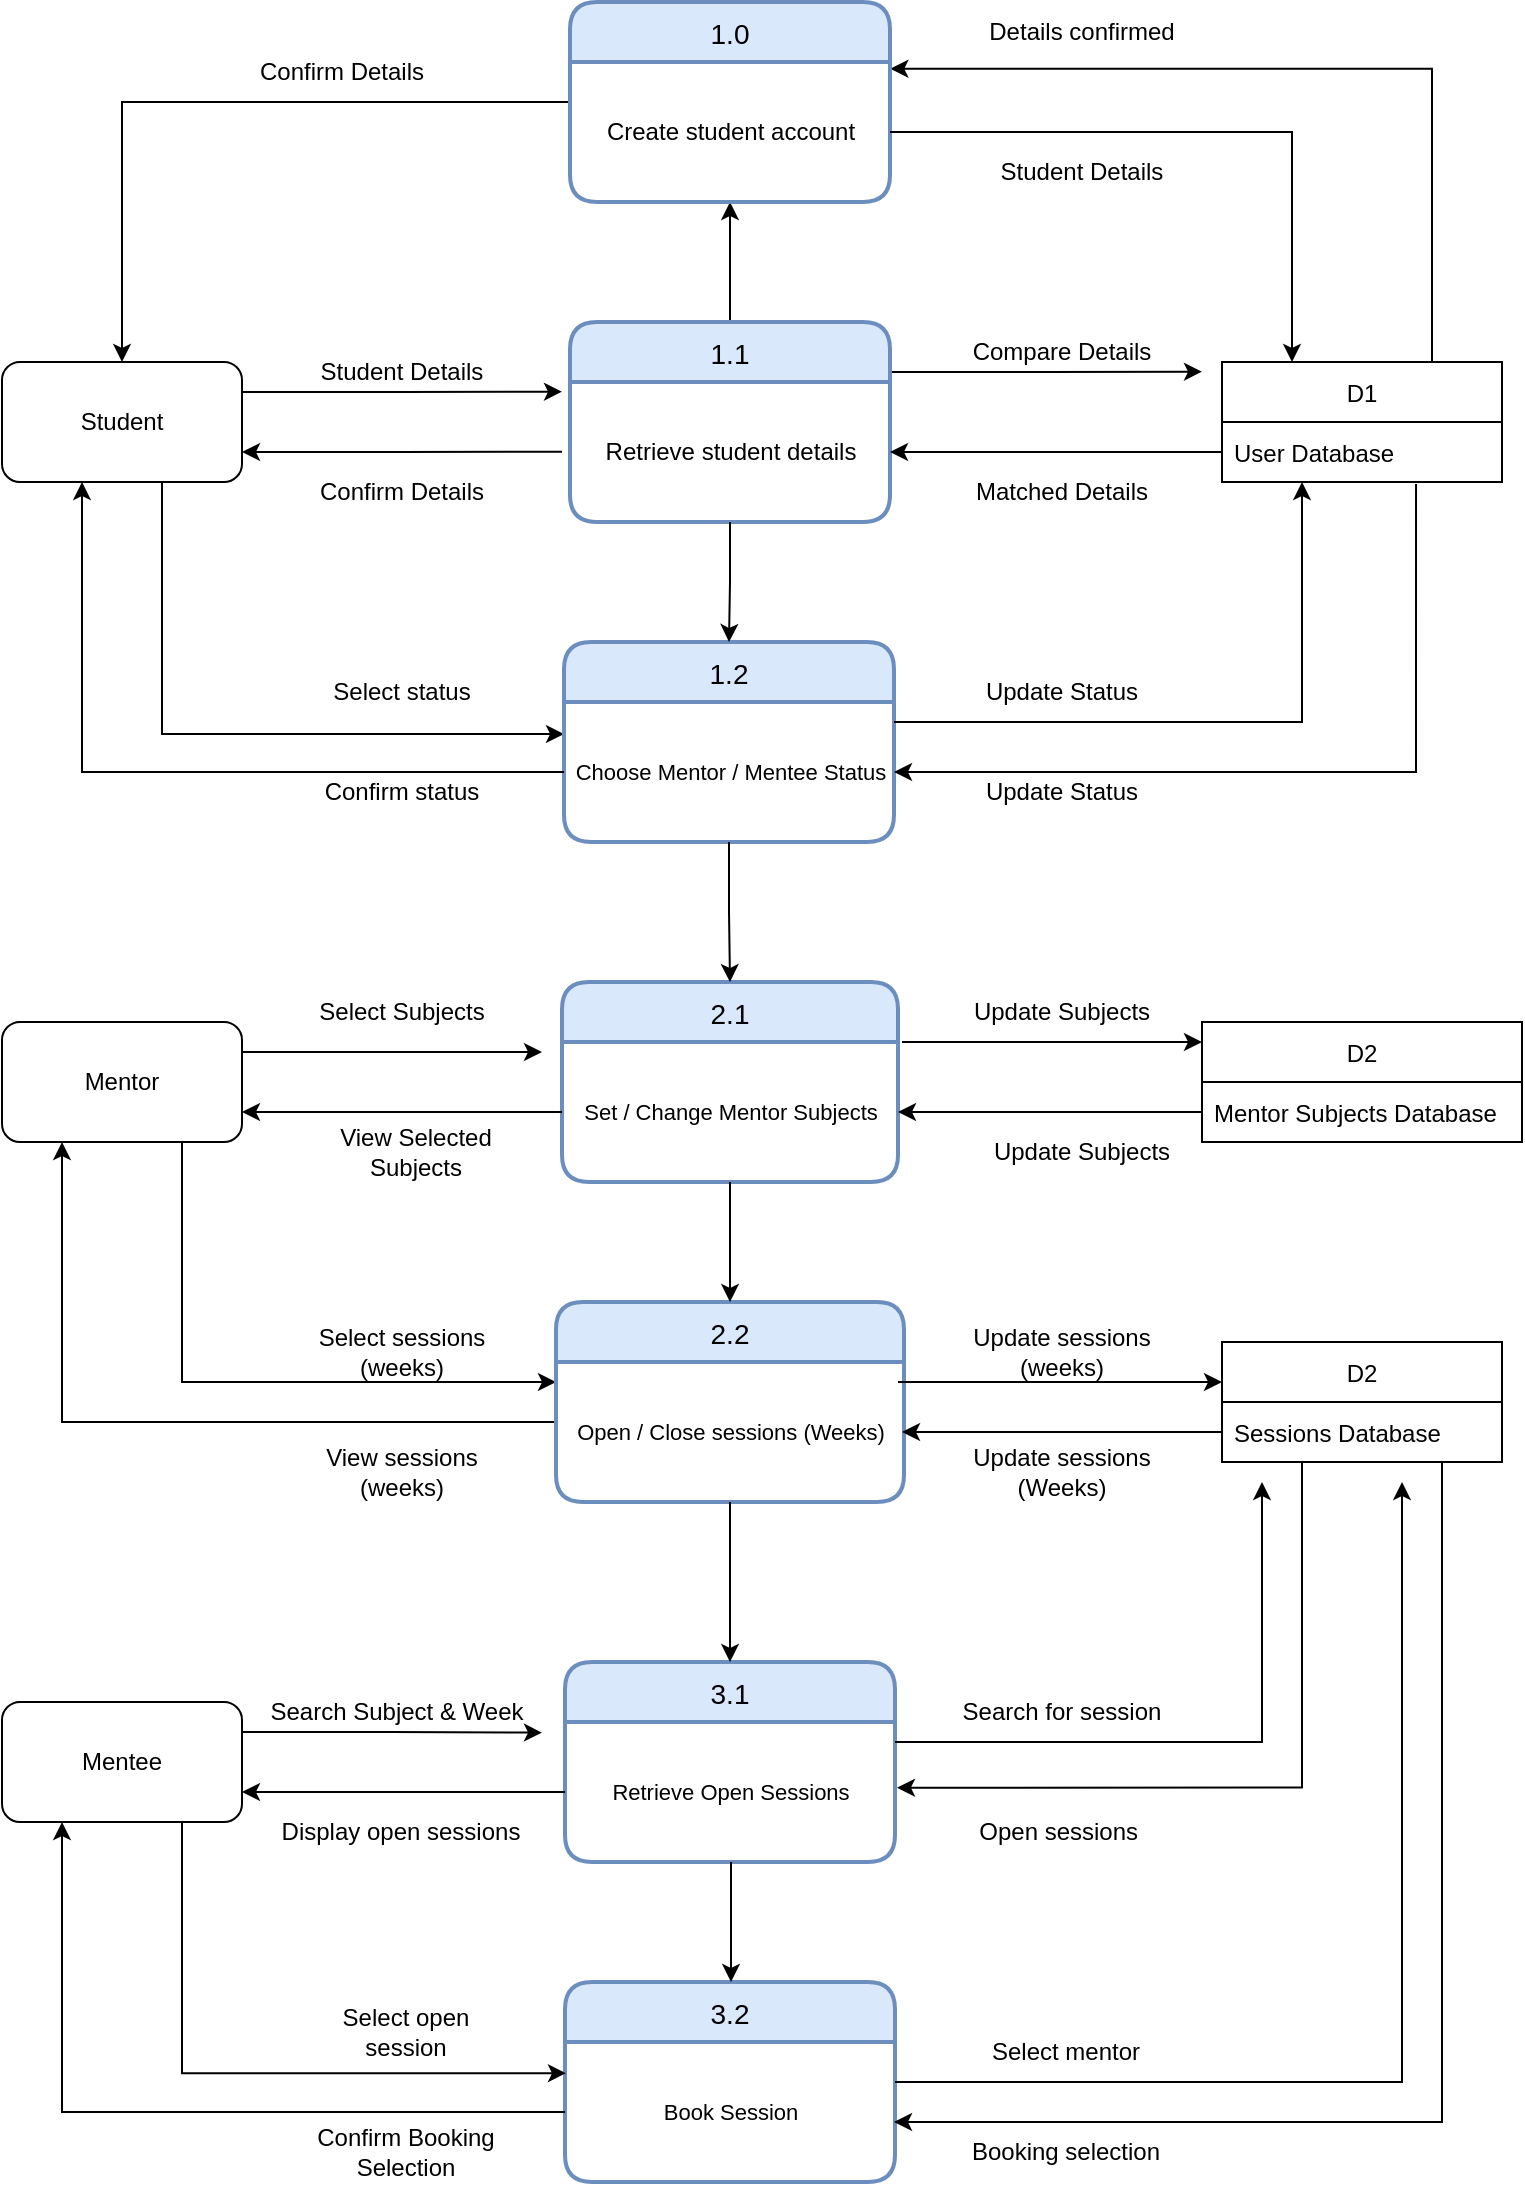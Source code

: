 <mxfile version="20.8.16" type="device"><diagram id="0lUCq-d0uasWBDPMCD7H" name="Page-1"><mxGraphModel dx="2074" dy="2374" grid="1" gridSize="10" guides="1" tooltips="1" connect="1" arrows="1" fold="1" page="1" pageScale="1" pageWidth="827" pageHeight="1169" math="0" shadow="0"><root><mxCell id="0"/><mxCell id="1" parent="0"/><mxCell id="-FQx81BhShUdD3TucsOS-20" style="edgeStyle=orthogonalEdgeStyle;rounded=0;orthogonalLoop=1;jettySize=auto;html=1;exitX=1;exitY=0.25;exitDx=0;exitDy=0;startArrow=none;startFill=0;endArrow=classic;endFill=1;" parent="1" source="-FQx81BhShUdD3TucsOS-1" edge="1"><mxGeometry relative="1" as="geometry"><mxPoint x="650" y="174.833" as="targetPoint"/></mxGeometry></mxCell><mxCell id="-FQx81BhShUdD3TucsOS-29" style="edgeStyle=orthogonalEdgeStyle;rounded=0;orthogonalLoop=1;jettySize=auto;html=1;entryX=0.5;entryY=1;entryDx=0;entryDy=0;startArrow=none;startFill=0;endArrow=classic;endFill=1;" parent="1" source="-FQx81BhShUdD3TucsOS-1" target="-FQx81BhShUdD3TucsOS-21" edge="1"><mxGeometry relative="1" as="geometry"/></mxCell><mxCell id="-FQx81BhShUdD3TucsOS-1" value="1.1" style="swimlane;childLayout=stackLayout;horizontal=1;startSize=30;horizontalStack=0;rounded=1;fontSize=14;fontStyle=0;strokeWidth=2;resizeParent=0;resizeLast=1;shadow=0;dashed=0;align=center;fillColor=#dae8fc;strokeColor=#6c8ebf;" parent="1" vertex="1"><mxGeometry x="334" y="150" width="160" height="100" as="geometry"/></mxCell><mxCell id="-FQx81BhShUdD3TucsOS-10" value="Retrieve student details" style="text;html=1;align=center;verticalAlign=middle;resizable=0;points=[];autosize=1;strokeColor=none;fillColor=none;" parent="-FQx81BhShUdD3TucsOS-1" vertex="1"><mxGeometry y="30" width="160" height="70" as="geometry"/></mxCell><mxCell id="-FQx81BhShUdD3TucsOS-14" style="edgeStyle=orthogonalEdgeStyle;rounded=0;orthogonalLoop=1;jettySize=auto;html=1;exitX=1;exitY=0.25;exitDx=0;exitDy=0;" parent="1" source="-FQx81BhShUdD3TucsOS-3" edge="1"><mxGeometry relative="1" as="geometry"><mxPoint x="330" y="184.833" as="targetPoint"/></mxGeometry></mxCell><mxCell id="-FQx81BhShUdD3TucsOS-16" style="edgeStyle=orthogonalEdgeStyle;rounded=0;orthogonalLoop=1;jettySize=auto;html=1;exitX=1;exitY=0.75;exitDx=0;exitDy=0;entryX=1;entryY=0.75;entryDx=0;entryDy=0;" parent="1" source="-FQx81BhShUdD3TucsOS-3" target="-FQx81BhShUdD3TucsOS-3" edge="1"><mxGeometry relative="1" as="geometry"><mxPoint x="330" y="214.833" as="targetPoint"/></mxGeometry></mxCell><mxCell id="-FQx81BhShUdD3TucsOS-17" style="edgeStyle=orthogonalEdgeStyle;rounded=0;orthogonalLoop=1;jettySize=auto;html=1;exitX=1;exitY=0.75;exitDx=0;exitDy=0;startArrow=classic;startFill=1;endArrow=none;endFill=0;" parent="1" source="-FQx81BhShUdD3TucsOS-3" edge="1"><mxGeometry relative="1" as="geometry"><mxPoint x="330" y="214.833" as="targetPoint"/></mxGeometry></mxCell><mxCell id="hXpou-gMVK0SsiJ1Vv---1" style="edgeStyle=orthogonalEdgeStyle;rounded=0;orthogonalLoop=1;jettySize=auto;html=1;exitX=0.85;exitY=1;exitDx=0;exitDy=0;entryX=0;entryY=0.229;entryDx=0;entryDy=0;entryPerimeter=0;exitPerimeter=0;" parent="1" source="-FQx81BhShUdD3TucsOS-3" target="-FQx81BhShUdD3TucsOS-39" edge="1"><mxGeometry relative="1" as="geometry"><Array as="points"><mxPoint x="130" y="230"/><mxPoint x="130" y="356"/></Array></mxGeometry></mxCell><mxCell id="-FQx81BhShUdD3TucsOS-3" value="Student" style="rounded=1;whiteSpace=wrap;html=1;" parent="1" vertex="1"><mxGeometry x="50" y="170" width="120" height="60" as="geometry"/></mxCell><mxCell id="-FQx81BhShUdD3TucsOS-37" style="edgeStyle=orthogonalEdgeStyle;rounded=0;orthogonalLoop=1;jettySize=auto;html=1;exitX=0.75;exitY=0;exitDx=0;exitDy=0;entryX=1.001;entryY=0.048;entryDx=0;entryDy=0;entryPerimeter=0;startArrow=none;startFill=0;endArrow=classic;endFill=1;" parent="1" source="-FQx81BhShUdD3TucsOS-6" target="-FQx81BhShUdD3TucsOS-31" edge="1"><mxGeometry relative="1" as="geometry"/></mxCell><mxCell id="-FQx81BhShUdD3TucsOS-6" value="D1" style="swimlane;fontStyle=0;childLayout=stackLayout;horizontal=1;startSize=30;horizontalStack=0;resizeParent=1;resizeParentMax=0;resizeLast=0;collapsible=1;marginBottom=0;" parent="1" vertex="1"><mxGeometry x="660" y="170" width="140" height="60" as="geometry"/></mxCell><mxCell id="-FQx81BhShUdD3TucsOS-7" value="User Database" style="text;strokeColor=none;fillColor=none;align=left;verticalAlign=middle;spacingLeft=4;spacingRight=4;overflow=hidden;points=[[0,0.5],[1,0.5]];portConstraint=eastwest;rotatable=0;" parent="-FQx81BhShUdD3TucsOS-6" vertex="1"><mxGeometry y="30" width="140" height="30" as="geometry"/></mxCell><mxCell id="-FQx81BhShUdD3TucsOS-11" value="1.2" style="swimlane;childLayout=stackLayout;horizontal=1;startSize=30;horizontalStack=0;rounded=1;fontSize=14;fontStyle=0;strokeWidth=2;resizeParent=0;resizeLast=1;shadow=0;dashed=0;align=center;fillColor=#dae8fc;strokeColor=#6c8ebf;" parent="1" vertex="1"><mxGeometry x="331" y="310" width="165" height="100" as="geometry"/></mxCell><mxCell id="-FQx81BhShUdD3TucsOS-39" value="&lt;font style=&quot;font-size: 11px&quot;&gt;Choose Mentor / Mentee Status&lt;/font&gt;" style="text;html=1;align=center;verticalAlign=middle;resizable=0;points=[];autosize=1;strokeColor=none;fillColor=none;" parent="-FQx81BhShUdD3TucsOS-11" vertex="1"><mxGeometry y="30" width="165" height="70" as="geometry"/></mxCell><mxCell id="-FQx81BhShUdD3TucsOS-12" value="D2" style="swimlane;fontStyle=0;childLayout=stackLayout;horizontal=1;startSize=30;horizontalStack=0;resizeParent=1;resizeParentMax=0;resizeLast=0;collapsible=1;marginBottom=0;" parent="1" vertex="1"><mxGeometry x="660" y="660" width="140" height="60" as="geometry"/></mxCell><mxCell id="-FQx81BhShUdD3TucsOS-13" value="Sessions Database" style="text;strokeColor=none;fillColor=none;align=left;verticalAlign=middle;spacingLeft=4;spacingRight=4;overflow=hidden;points=[[0,0.5],[1,0.5]];portConstraint=eastwest;rotatable=0;" parent="-FQx81BhShUdD3TucsOS-12" vertex="1"><mxGeometry y="30" width="140" height="30" as="geometry"/></mxCell><mxCell id="-FQx81BhShUdD3TucsOS-32" style="edgeStyle=orthogonalEdgeStyle;rounded=0;orthogonalLoop=1;jettySize=auto;html=1;exitX=0;exitY=0.5;exitDx=0;exitDy=0;startArrow=none;startFill=0;endArrow=classic;endFill=1;" parent="1" source="-FQx81BhShUdD3TucsOS-21" target="-FQx81BhShUdD3TucsOS-3" edge="1"><mxGeometry relative="1" as="geometry"/></mxCell><mxCell id="-FQx81BhShUdD3TucsOS-21" value="1.0" style="swimlane;childLayout=stackLayout;horizontal=1;startSize=30;horizontalStack=0;rounded=1;fontSize=14;fontStyle=0;strokeWidth=2;resizeParent=0;resizeLast=1;shadow=0;dashed=0;align=center;fillColor=#dae8fc;strokeColor=#6c8ebf;" parent="1" vertex="1"><mxGeometry x="334" y="-10" width="160" height="100" as="geometry"/></mxCell><mxCell id="-FQx81BhShUdD3TucsOS-31" value="Create student account" style="text;html=1;align=center;verticalAlign=middle;resizable=0;points=[];autosize=1;strokeColor=none;fillColor=none;" parent="-FQx81BhShUdD3TucsOS-21" vertex="1"><mxGeometry y="30" width="160" height="70" as="geometry"/></mxCell><mxCell id="-FQx81BhShUdD3TucsOS-22" value="Student Details" style="text;html=1;strokeColor=none;fillColor=none;align=center;verticalAlign=middle;whiteSpace=wrap;rounded=0;" parent="1" vertex="1"><mxGeometry x="200" y="160" width="100" height="30" as="geometry"/></mxCell><mxCell id="-FQx81BhShUdD3TucsOS-23" value="Confirm Details" style="text;html=1;strokeColor=none;fillColor=none;align=center;verticalAlign=middle;whiteSpace=wrap;rounded=0;" parent="1" vertex="1"><mxGeometry x="200" y="220" width="100" height="30" as="geometry"/></mxCell><mxCell id="-FQx81BhShUdD3TucsOS-26" style="edgeStyle=orthogonalEdgeStyle;rounded=0;orthogonalLoop=1;jettySize=auto;html=1;exitX=0;exitY=0.5;exitDx=0;exitDy=0;startArrow=none;startFill=0;endArrow=classic;endFill=1;" parent="1" source="-FQx81BhShUdD3TucsOS-7" target="-FQx81BhShUdD3TucsOS-10" edge="1"><mxGeometry relative="1" as="geometry"/></mxCell><mxCell id="-FQx81BhShUdD3TucsOS-27" value="Compare Details" style="text;html=1;strokeColor=none;fillColor=none;align=center;verticalAlign=middle;whiteSpace=wrap;rounded=0;" parent="1" vertex="1"><mxGeometry x="530" y="150" width="100" height="30" as="geometry"/></mxCell><mxCell id="-FQx81BhShUdD3TucsOS-28" value="Matched Details" style="text;html=1;strokeColor=none;fillColor=none;align=center;verticalAlign=middle;whiteSpace=wrap;rounded=0;" parent="1" vertex="1"><mxGeometry x="530" y="220" width="100" height="30" as="geometry"/></mxCell><mxCell id="-FQx81BhShUdD3TucsOS-30" style="edgeStyle=orthogonalEdgeStyle;rounded=0;orthogonalLoop=1;jettySize=auto;html=1;startArrow=none;startFill=0;endArrow=classic;endFill=1;" parent="1" source="-FQx81BhShUdD3TucsOS-10" target="-FQx81BhShUdD3TucsOS-11" edge="1"><mxGeometry relative="1" as="geometry"/></mxCell><mxCell id="-FQx81BhShUdD3TucsOS-33" value="Confirm Details" style="text;html=1;strokeColor=none;fillColor=none;align=center;verticalAlign=middle;whiteSpace=wrap;rounded=0;" parent="1" vertex="1"><mxGeometry x="170" y="10" width="100" height="30" as="geometry"/></mxCell><mxCell id="-FQx81BhShUdD3TucsOS-34" style="edgeStyle=orthogonalEdgeStyle;rounded=0;orthogonalLoop=1;jettySize=auto;html=1;entryX=0.25;entryY=0;entryDx=0;entryDy=0;startArrow=none;startFill=0;endArrow=classic;endFill=1;" parent="1" source="-FQx81BhShUdD3TucsOS-31" target="-FQx81BhShUdD3TucsOS-6" edge="1"><mxGeometry relative="1" as="geometry"/></mxCell><mxCell id="-FQx81BhShUdD3TucsOS-36" value="Student Details" style="text;html=1;strokeColor=none;fillColor=none;align=center;verticalAlign=middle;whiteSpace=wrap;rounded=0;" parent="1" vertex="1"><mxGeometry x="540" y="60" width="100" height="30" as="geometry"/></mxCell><mxCell id="-FQx81BhShUdD3TucsOS-38" value="Details confirmed" style="text;html=1;strokeColor=none;fillColor=none;align=center;verticalAlign=middle;whiteSpace=wrap;rounded=0;" parent="1" vertex="1"><mxGeometry x="540" y="-10" width="100" height="30" as="geometry"/></mxCell><mxCell id="hXpou-gMVK0SsiJ1Vv---2" style="edgeStyle=orthogonalEdgeStyle;rounded=0;orthogonalLoop=1;jettySize=auto;html=1;" parent="1" source="-FQx81BhShUdD3TucsOS-39" target="-FQx81BhShUdD3TucsOS-3" edge="1"><mxGeometry relative="1" as="geometry"><Array as="points"><mxPoint x="90" y="375"/></Array></mxGeometry></mxCell><mxCell id="hXpou-gMVK0SsiJ1Vv---7" style="rounded=0;orthogonalLoop=1;jettySize=auto;html=1;startArrow=none;startFill=0;endArrow=classic;endFill=1;edgeStyle=elbowEdgeStyle;" parent="1" target="-FQx81BhShUdD3TucsOS-7" edge="1"><mxGeometry relative="1" as="geometry"><mxPoint x="652" y="350" as="targetPoint"/><mxPoint x="496" y="350" as="sourcePoint"/><Array as="points"><mxPoint x="700" y="280"/></Array></mxGeometry></mxCell><mxCell id="hXpou-gMVK0SsiJ1Vv---8" style="edgeStyle=elbowEdgeStyle;rounded=0;orthogonalLoop=1;jettySize=auto;html=1;exitX=0.693;exitY=1.033;exitDx=0;exitDy=0;exitPerimeter=0;" parent="1" source="-FQx81BhShUdD3TucsOS-7" target="-FQx81BhShUdD3TucsOS-39" edge="1"><mxGeometry relative="1" as="geometry"><mxPoint x="640" y="375" as="sourcePoint"/><Array as="points"><mxPoint x="757" y="300"/></Array></mxGeometry></mxCell><mxCell id="hXpou-gMVK0SsiJ1Vv---9" value="Select status" style="text;html=1;strokeColor=none;fillColor=none;align=center;verticalAlign=middle;whiteSpace=wrap;rounded=0;" parent="1" vertex="1"><mxGeometry x="200" y="320" width="100" height="30" as="geometry"/></mxCell><mxCell id="hXpou-gMVK0SsiJ1Vv---10" value="Update Status" style="text;html=1;strokeColor=none;fillColor=none;align=center;verticalAlign=middle;whiteSpace=wrap;rounded=0;" parent="1" vertex="1"><mxGeometry x="530" y="320" width="100" height="30" as="geometry"/></mxCell><mxCell id="hXpou-gMVK0SsiJ1Vv---11" value="Update Status" style="text;html=1;strokeColor=none;fillColor=none;align=center;verticalAlign=middle;whiteSpace=wrap;rounded=0;" parent="1" vertex="1"><mxGeometry x="530" y="370" width="100" height="30" as="geometry"/></mxCell><mxCell id="hXpou-gMVK0SsiJ1Vv---12" value="Confirm status" style="text;html=1;strokeColor=none;fillColor=none;align=center;verticalAlign=middle;whiteSpace=wrap;rounded=0;" parent="1" vertex="1"><mxGeometry x="200" y="370" width="100" height="30" as="geometry"/></mxCell><mxCell id="hXpou-gMVK0SsiJ1Vv---15" value="3.2" style="swimlane;childLayout=stackLayout;horizontal=1;startSize=30;horizontalStack=0;rounded=1;fontSize=14;fontStyle=0;strokeWidth=2;resizeParent=0;resizeLast=1;shadow=0;dashed=0;align=center;fillColor=#dae8fc;strokeColor=#6c8ebf;" parent="1" vertex="1"><mxGeometry x="331.5" y="980" width="165" height="100" as="geometry"/></mxCell><mxCell id="hXpou-gMVK0SsiJ1Vv---16" value="&lt;font style=&quot;font-size: 11px&quot;&gt;Book Session&lt;/font&gt;" style="text;html=1;align=center;verticalAlign=middle;resizable=0;points=[];autosize=1;strokeColor=none;fillColor=none;" parent="hXpou-gMVK0SsiJ1Vv---15" vertex="1"><mxGeometry y="30" width="165" height="70" as="geometry"/></mxCell><mxCell id="hXpou-gMVK0SsiJ1Vv---24" value="Select open session" style="text;html=1;strokeColor=none;fillColor=none;align=center;verticalAlign=middle;whiteSpace=wrap;rounded=0;" parent="1" vertex="1"><mxGeometry x="202" y="990" width="100" height="30" as="geometry"/></mxCell><mxCell id="hXpou-gMVK0SsiJ1Vv---26" value="3.1" style="swimlane;childLayout=stackLayout;horizontal=1;startSize=30;horizontalStack=0;rounded=1;fontSize=14;fontStyle=0;strokeWidth=2;resizeParent=0;resizeLast=1;shadow=0;dashed=0;align=center;fillColor=#dae8fc;strokeColor=#6c8ebf;" parent="1" vertex="1"><mxGeometry x="331.5" y="820" width="165" height="100" as="geometry"/></mxCell><mxCell id="hXpou-gMVK0SsiJ1Vv---27" value="&lt;font style=&quot;font-size: 11px&quot;&gt;Retrieve Open Sessions&lt;/font&gt;" style="text;html=1;align=center;verticalAlign=middle;resizable=0;points=[];autosize=1;strokeColor=none;fillColor=none;" parent="hXpou-gMVK0SsiJ1Vv---26" vertex="1"><mxGeometry y="30" width="165" height="70" as="geometry"/></mxCell><mxCell id="hXpou-gMVK0SsiJ1Vv---30" style="edgeStyle=none;rounded=0;orthogonalLoop=1;jettySize=auto;html=1;entryX=0.5;entryY=0;entryDx=0;entryDy=0;fontSize=11;" parent="1" edge="1"><mxGeometry relative="1" as="geometry"><mxPoint x="414.5" y="920" as="sourcePoint"/><mxPoint x="414.5" y="980" as="targetPoint"/></mxGeometry></mxCell><mxCell id="hXpou-gMVK0SsiJ1Vv---33" value="Select mentor" style="text;html=1;strokeColor=none;fillColor=none;align=center;verticalAlign=middle;whiteSpace=wrap;rounded=0;" parent="1" vertex="1"><mxGeometry x="532" y="1000" width="100" height="30" as="geometry"/></mxCell><mxCell id="hXpou-gMVK0SsiJ1Vv---34" value="Search for session" style="text;html=1;strokeColor=none;fillColor=none;align=center;verticalAlign=middle;whiteSpace=wrap;rounded=0;" parent="1" vertex="1"><mxGeometry x="525" y="830" width="110" height="30" as="geometry"/></mxCell><mxCell id="hXpou-gMVK0SsiJ1Vv---35" value="Search Subject &amp;amp; Week" style="text;html=1;strokeColor=none;fillColor=none;align=center;verticalAlign=middle;whiteSpace=wrap;rounded=0;" parent="1" vertex="1"><mxGeometry x="170" y="830" width="155" height="30" as="geometry"/></mxCell><mxCell id="hXpou-gMVK0SsiJ1Vv---39" value="Booking selection" style="text;html=1;strokeColor=none;fillColor=none;align=center;verticalAlign=middle;whiteSpace=wrap;rounded=0;" parent="1" vertex="1"><mxGeometry x="532" y="1050" width="100" height="30" as="geometry"/></mxCell><mxCell id="hXpou-gMVK0SsiJ1Vv---41" value="Confirm Booking Selection" style="text;html=1;strokeColor=none;fillColor=none;align=center;verticalAlign=middle;whiteSpace=wrap;rounded=0;" parent="1" vertex="1"><mxGeometry x="202" y="1050" width="100" height="30" as="geometry"/></mxCell><mxCell id="X5fnYskuT6VYiNt9A9vT-10" style="edgeStyle=orthogonalEdgeStyle;rounded=0;orthogonalLoop=1;jettySize=auto;html=1;exitX=1;exitY=0.25;exitDx=0;exitDy=0;" edge="1" parent="1" source="X5fnYskuT6VYiNt9A9vT-3"><mxGeometry relative="1" as="geometry"><mxPoint x="320" y="515" as="targetPoint"/></mxGeometry></mxCell><mxCell id="X5fnYskuT6VYiNt9A9vT-22" style="edgeStyle=orthogonalEdgeStyle;rounded=0;orthogonalLoop=1;jettySize=auto;html=1;exitX=0.75;exitY=1;exitDx=0;exitDy=0;" edge="1" parent="1" source="X5fnYskuT6VYiNt9A9vT-3" target="X5fnYskuT6VYiNt9A9vT-21"><mxGeometry relative="1" as="geometry"><Array as="points"><mxPoint x="140" y="680"/></Array></mxGeometry></mxCell><mxCell id="X5fnYskuT6VYiNt9A9vT-3" value="Mentor" style="rounded=1;whiteSpace=wrap;html=1;" vertex="1" parent="1"><mxGeometry x="50" y="500" width="120" height="60" as="geometry"/></mxCell><mxCell id="X5fnYskuT6VYiNt9A9vT-4" value="2.1" style="swimlane;childLayout=stackLayout;horizontal=1;startSize=30;horizontalStack=0;rounded=1;fontSize=14;fontStyle=0;strokeWidth=2;resizeParent=0;resizeLast=1;shadow=0;dashed=0;align=center;fillColor=#dae8fc;strokeColor=#6c8ebf;" vertex="1" parent="1"><mxGeometry x="330" y="480" width="168" height="100" as="geometry"/></mxCell><mxCell id="X5fnYskuT6VYiNt9A9vT-5" value="&lt;font style=&quot;font-size: 11px&quot;&gt;Set / Change Mentor Subjects&lt;/font&gt;" style="text;html=1;align=center;verticalAlign=middle;resizable=0;points=[];autosize=1;strokeColor=none;fillColor=none;" vertex="1" parent="X5fnYskuT6VYiNt9A9vT-4"><mxGeometry y="30" width="168" height="70" as="geometry"/></mxCell><mxCell id="X5fnYskuT6VYiNt9A9vT-6" style="edgeStyle=orthogonalEdgeStyle;rounded=0;orthogonalLoop=1;jettySize=auto;html=1;entryX=0.5;entryY=0;entryDx=0;entryDy=0;" edge="1" parent="1" source="-FQx81BhShUdD3TucsOS-39" target="X5fnYskuT6VYiNt9A9vT-4"><mxGeometry relative="1" as="geometry"/></mxCell><mxCell id="X5fnYskuT6VYiNt9A9vT-7" value="D2" style="swimlane;fontStyle=0;childLayout=stackLayout;horizontal=1;startSize=30;horizontalStack=0;resizeParent=1;resizeParentMax=0;resizeLast=0;collapsible=1;marginBottom=0;" vertex="1" parent="1"><mxGeometry x="650" y="500" width="160" height="60" as="geometry"/></mxCell><mxCell id="X5fnYskuT6VYiNt9A9vT-8" value="Mentor Subjects Database" style="text;strokeColor=none;fillColor=none;align=left;verticalAlign=middle;spacingLeft=4;spacingRight=4;overflow=hidden;points=[[0,0.5],[1,0.5]];portConstraint=eastwest;rotatable=0;" vertex="1" parent="X5fnYskuT6VYiNt9A9vT-7"><mxGeometry y="30" width="160" height="30" as="geometry"/></mxCell><mxCell id="X5fnYskuT6VYiNt9A9vT-13" style="edgeStyle=orthogonalEdgeStyle;rounded=0;orthogonalLoop=1;jettySize=auto;html=1;entryX=1;entryY=0.75;entryDx=0;entryDy=0;" edge="1" parent="1" source="X5fnYskuT6VYiNt9A9vT-5" target="X5fnYskuT6VYiNt9A9vT-3"><mxGeometry relative="1" as="geometry"/></mxCell><mxCell id="X5fnYskuT6VYiNt9A9vT-14" value="Select Subjects" style="text;html=1;strokeColor=none;fillColor=none;align=center;verticalAlign=middle;whiteSpace=wrap;rounded=0;" vertex="1" parent="1"><mxGeometry x="200" y="480" width="100" height="30" as="geometry"/></mxCell><mxCell id="X5fnYskuT6VYiNt9A9vT-15" value="View Selected Subjects" style="text;html=1;strokeColor=none;fillColor=none;align=center;verticalAlign=middle;whiteSpace=wrap;rounded=0;" vertex="1" parent="1"><mxGeometry x="206.5" y="550" width="100" height="30" as="geometry"/></mxCell><mxCell id="X5fnYskuT6VYiNt9A9vT-16" style="edgeStyle=orthogonalEdgeStyle;rounded=0;orthogonalLoop=1;jettySize=auto;html=1;" edge="1" parent="1" source="X5fnYskuT6VYiNt9A9vT-8" target="X5fnYskuT6VYiNt9A9vT-5"><mxGeometry relative="1" as="geometry"/></mxCell><mxCell id="X5fnYskuT6VYiNt9A9vT-17" style="edgeStyle=orthogonalEdgeStyle;rounded=0;orthogonalLoop=1;jettySize=auto;html=1;exitX=1;exitY=0.25;exitDx=0;exitDy=0;" edge="1" parent="1"><mxGeometry relative="1" as="geometry"><mxPoint x="650" y="510" as="targetPoint"/><mxPoint x="500" y="510" as="sourcePoint"/></mxGeometry></mxCell><mxCell id="X5fnYskuT6VYiNt9A9vT-18" value="Update Subjects" style="text;html=1;strokeColor=none;fillColor=none;align=center;verticalAlign=middle;whiteSpace=wrap;rounded=0;" vertex="1" parent="1"><mxGeometry x="530" y="480" width="100" height="30" as="geometry"/></mxCell><mxCell id="X5fnYskuT6VYiNt9A9vT-19" value="Update Subjects" style="text;html=1;strokeColor=none;fillColor=none;align=center;verticalAlign=middle;whiteSpace=wrap;rounded=0;" vertex="1" parent="1"><mxGeometry x="540" y="550" width="100" height="30" as="geometry"/></mxCell><mxCell id="X5fnYskuT6VYiNt9A9vT-23" style="edgeStyle=orthogonalEdgeStyle;rounded=0;orthogonalLoop=1;jettySize=auto;html=1;entryX=0.25;entryY=1;entryDx=0;entryDy=0;" edge="1" parent="1" source="X5fnYskuT6VYiNt9A9vT-20" target="X5fnYskuT6VYiNt9A9vT-3"><mxGeometry relative="1" as="geometry"><Array as="points"><mxPoint x="80" y="700"/></Array></mxGeometry></mxCell><mxCell id="X5fnYskuT6VYiNt9A9vT-20" value="2.2" style="swimlane;childLayout=stackLayout;horizontal=1;startSize=30;horizontalStack=0;rounded=1;fontSize=14;fontStyle=0;strokeWidth=2;resizeParent=0;resizeLast=1;shadow=0;dashed=0;align=center;fillColor=#dae8fc;strokeColor=#6c8ebf;" vertex="1" parent="1"><mxGeometry x="327" y="640" width="174" height="100" as="geometry"/></mxCell><mxCell id="X5fnYskuT6VYiNt9A9vT-21" value="&lt;font style=&quot;font-size: 11px&quot;&gt;Open / Close sessions (Weeks)&lt;/font&gt;" style="text;html=1;align=center;verticalAlign=middle;resizable=0;points=[];autosize=1;strokeColor=none;fillColor=none;" vertex="1" parent="X5fnYskuT6VYiNt9A9vT-20"><mxGeometry y="30" width="174" height="70" as="geometry"/></mxCell><mxCell id="X5fnYskuT6VYiNt9A9vT-26" style="edgeStyle=orthogonalEdgeStyle;rounded=0;orthogonalLoop=1;jettySize=auto;html=1;exitX=1;exitY=0.25;exitDx=0;exitDy=0;" edge="1" parent="1"><mxGeometry relative="1" as="geometry"><mxPoint x="660" y="680" as="targetPoint"/><mxPoint x="498" y="680" as="sourcePoint"/></mxGeometry></mxCell><mxCell id="X5fnYskuT6VYiNt9A9vT-27" style="edgeStyle=orthogonalEdgeStyle;rounded=0;orthogonalLoop=1;jettySize=auto;html=1;" edge="1" parent="1" source="-FQx81BhShUdD3TucsOS-13"><mxGeometry relative="1" as="geometry"><mxPoint x="500" y="705" as="targetPoint"/></mxGeometry></mxCell><mxCell id="X5fnYskuT6VYiNt9A9vT-28" value="Select sessions (weeks)" style="text;html=1;strokeColor=none;fillColor=none;align=center;verticalAlign=middle;whiteSpace=wrap;rounded=0;" vertex="1" parent="1"><mxGeometry x="200" y="650" width="100" height="30" as="geometry"/></mxCell><mxCell id="X5fnYskuT6VYiNt9A9vT-29" value="View sessions (weeks)" style="text;html=1;strokeColor=none;fillColor=none;align=center;verticalAlign=middle;whiteSpace=wrap;rounded=0;" vertex="1" parent="1"><mxGeometry x="200" y="710" width="100" height="30" as="geometry"/></mxCell><mxCell id="X5fnYskuT6VYiNt9A9vT-30" value="Update sessions (weeks)" style="text;html=1;strokeColor=none;fillColor=none;align=center;verticalAlign=middle;whiteSpace=wrap;rounded=0;" vertex="1" parent="1"><mxGeometry x="530" y="650" width="100" height="30" as="geometry"/></mxCell><mxCell id="X5fnYskuT6VYiNt9A9vT-32" value="Update sessions (Weeks)" style="text;html=1;strokeColor=none;fillColor=none;align=center;verticalAlign=middle;whiteSpace=wrap;rounded=0;" vertex="1" parent="1"><mxGeometry x="530" y="710" width="100" height="30" as="geometry"/></mxCell><mxCell id="X5fnYskuT6VYiNt9A9vT-33" style="edgeStyle=orthogonalEdgeStyle;rounded=0;orthogonalLoop=1;jettySize=auto;html=1;entryX=0.5;entryY=0;entryDx=0;entryDy=0;" edge="1" parent="1" source="X5fnYskuT6VYiNt9A9vT-5" target="X5fnYskuT6VYiNt9A9vT-20"><mxGeometry relative="1" as="geometry"/></mxCell><mxCell id="X5fnYskuT6VYiNt9A9vT-34" style="edgeStyle=orthogonalEdgeStyle;rounded=0;orthogonalLoop=1;jettySize=auto;html=1;entryX=0.5;entryY=0;entryDx=0;entryDy=0;" edge="1" parent="1" source="X5fnYskuT6VYiNt9A9vT-21" target="hXpou-gMVK0SsiJ1Vv---26"><mxGeometry relative="1" as="geometry"/></mxCell><mxCell id="X5fnYskuT6VYiNt9A9vT-37" style="edgeStyle=orthogonalEdgeStyle;rounded=0;orthogonalLoop=1;jettySize=auto;html=1;exitX=1;exitY=0.25;exitDx=0;exitDy=0;" edge="1" parent="1" source="X5fnYskuT6VYiNt9A9vT-35"><mxGeometry relative="1" as="geometry"><mxPoint x="320" y="855.333" as="targetPoint"/></mxGeometry></mxCell><mxCell id="X5fnYskuT6VYiNt9A9vT-43" style="edgeStyle=orthogonalEdgeStyle;rounded=0;orthogonalLoop=1;jettySize=auto;html=1;exitX=0.75;exitY=1;exitDx=0;exitDy=0;entryX=0.003;entryY=0.223;entryDx=0;entryDy=0;entryPerimeter=0;" edge="1" parent="1" source="X5fnYskuT6VYiNt9A9vT-35" target="hXpou-gMVK0SsiJ1Vv---16"><mxGeometry relative="1" as="geometry"/></mxCell><mxCell id="X5fnYskuT6VYiNt9A9vT-35" value="Mentee" style="rounded=1;whiteSpace=wrap;html=1;" vertex="1" parent="1"><mxGeometry x="50" y="840" width="120" height="60" as="geometry"/></mxCell><mxCell id="X5fnYskuT6VYiNt9A9vT-38" style="edgeStyle=orthogonalEdgeStyle;rounded=0;orthogonalLoop=1;jettySize=auto;html=1;entryX=1;entryY=0.75;entryDx=0;entryDy=0;" edge="1" parent="1" source="hXpou-gMVK0SsiJ1Vv---27" target="X5fnYskuT6VYiNt9A9vT-35"><mxGeometry relative="1" as="geometry"/></mxCell><mxCell id="X5fnYskuT6VYiNt9A9vT-39" style="edgeStyle=orthogonalEdgeStyle;rounded=0;orthogonalLoop=1;jettySize=auto;html=1;" edge="1" parent="1" source="hXpou-gMVK0SsiJ1Vv---27"><mxGeometry relative="1" as="geometry"><mxPoint x="680" y="730" as="targetPoint"/><Array as="points"><mxPoint x="680" y="860"/><mxPoint x="680" y="730"/></Array></mxGeometry></mxCell><mxCell id="X5fnYskuT6VYiNt9A9vT-40" style="edgeStyle=orthogonalEdgeStyle;rounded=0;orthogonalLoop=1;jettySize=auto;html=1;entryX=1.006;entryY=0.469;entryDx=0;entryDy=0;entryPerimeter=0;" edge="1" parent="1" source="-FQx81BhShUdD3TucsOS-13" target="hXpou-gMVK0SsiJ1Vv---27"><mxGeometry relative="1" as="geometry"><Array as="points"><mxPoint x="700" y="883"/></Array></mxGeometry></mxCell><mxCell id="X5fnYskuT6VYiNt9A9vT-41" value="Open sessions&amp;nbsp;" style="text;html=1;strokeColor=none;fillColor=none;align=center;verticalAlign=middle;whiteSpace=wrap;rounded=0;" vertex="1" parent="1"><mxGeometry x="525" y="890" width="110" height="30" as="geometry"/></mxCell><mxCell id="X5fnYskuT6VYiNt9A9vT-42" value="Display open sessions" style="text;html=1;strokeColor=none;fillColor=none;align=center;verticalAlign=middle;whiteSpace=wrap;rounded=0;" vertex="1" parent="1"><mxGeometry x="172" y="890" width="155" height="30" as="geometry"/></mxCell><mxCell id="X5fnYskuT6VYiNt9A9vT-44" style="edgeStyle=orthogonalEdgeStyle;rounded=0;orthogonalLoop=1;jettySize=auto;html=1;entryX=0.25;entryY=1;entryDx=0;entryDy=0;" edge="1" parent="1" source="hXpou-gMVK0SsiJ1Vv---16" target="X5fnYskuT6VYiNt9A9vT-35"><mxGeometry relative="1" as="geometry"/></mxCell><mxCell id="X5fnYskuT6VYiNt9A9vT-45" style="edgeStyle=orthogonalEdgeStyle;rounded=0;orthogonalLoop=1;jettySize=auto;html=1;" edge="1" parent="1" source="hXpou-gMVK0SsiJ1Vv---16"><mxGeometry relative="1" as="geometry"><mxPoint x="750" y="730" as="targetPoint"/><Array as="points"><mxPoint x="750" y="1030"/></Array></mxGeometry></mxCell><mxCell id="X5fnYskuT6VYiNt9A9vT-46" style="edgeStyle=orthogonalEdgeStyle;rounded=0;orthogonalLoop=1;jettySize=auto;html=1;" edge="1" parent="1" source="-FQx81BhShUdD3TucsOS-13"><mxGeometry relative="1" as="geometry"><mxPoint x="496" y="1050" as="targetPoint"/><Array as="points"><mxPoint x="770" y="1050"/><mxPoint x="496" y="1050"/></Array></mxGeometry></mxCell></root></mxGraphModel></diagram></mxfile>